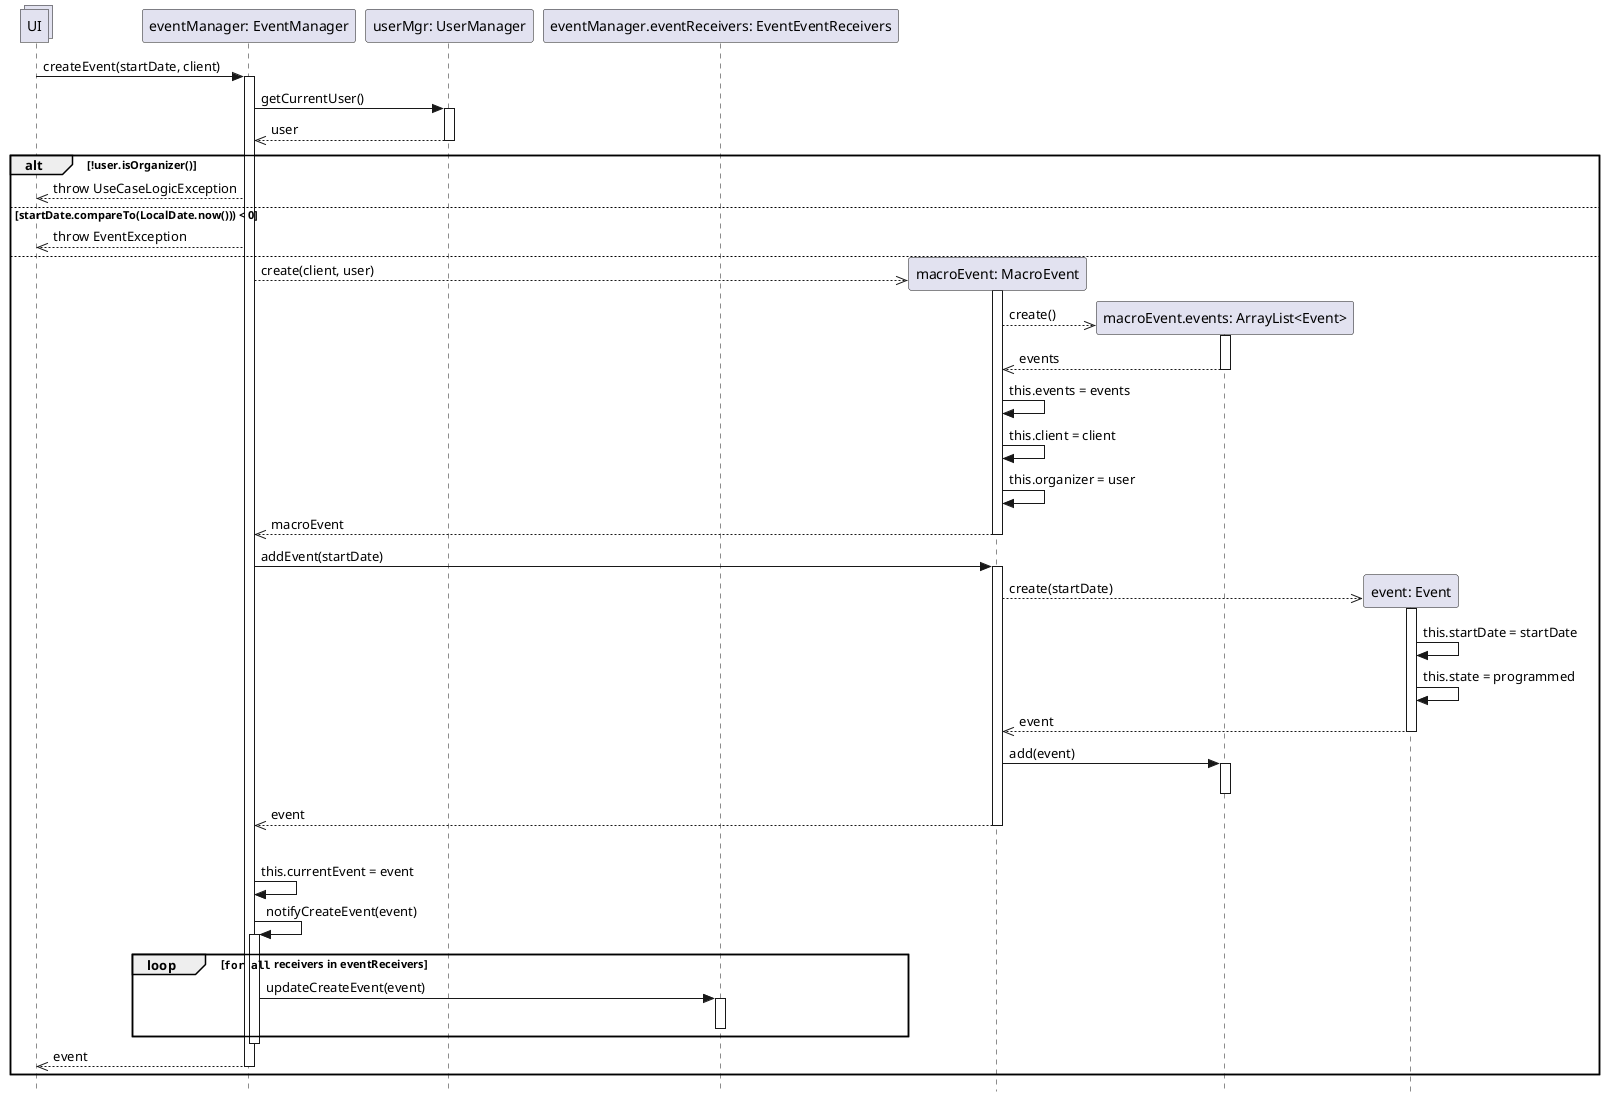 @startuml
skinparam Style strictuml

collections UI
participant "eventManager: EventManager" as em
participant "userMgr: UserManager" as um
participant "eventManager.eventReceivers: EventEventReceivers" as eer

UI -> em: createEvent(startDate, client)
activate em
    em -> um: getCurrentUser()
    activate um
        em <<-- um: user
    deactivate um

    alt !user.isOrganizer()
        UI <<-- em: throw UseCaseLogicException
    else startDate.compareTo(LocalDate.now())) < 0
        UI <<-- em: throw EventException
    else
        participant "macroEvent: MacroEvent" as maev
        em -->> maev **: create(client, user)
        activate maev
            participant "macroEvent.events: ArrayList<Event>" as events
            maev -->> events**:create()
            activate events
                maev <<-- events: events
            deactivate events
            maev -> maev: this.events = events
            maev -> maev: this.client = client
            maev -> maev: this.organizer = user
            em <<-- maev: macroEvent
        deactivate maev

        em -> maev: addEvent(startDate)
        activate maev
            participant "event: Event" as ev
            maev -->> ev **: create(startDate)
            activate ev
                ev -> ev: this.startDate = startDate
                ev -> ev: this.state = programmed
                maev <<-- ev: event
            deactivate ev
            maev -> events: add(event)
            activate events
            deactivate events
            em <<-- maev: event
        deactivate maev
        |||
        em -> em: this.currentEvent = event
        em -> em: notifyCreateEvent(event)
        activate em
            loop ""for all"" receivers in eventReceivers
                em -> eer: updateCreateEvent(event)
                activate eer
                deactivate eer
            end
        deactivate em
        UI <<--em: event
        deactivate em
    end

@enduml